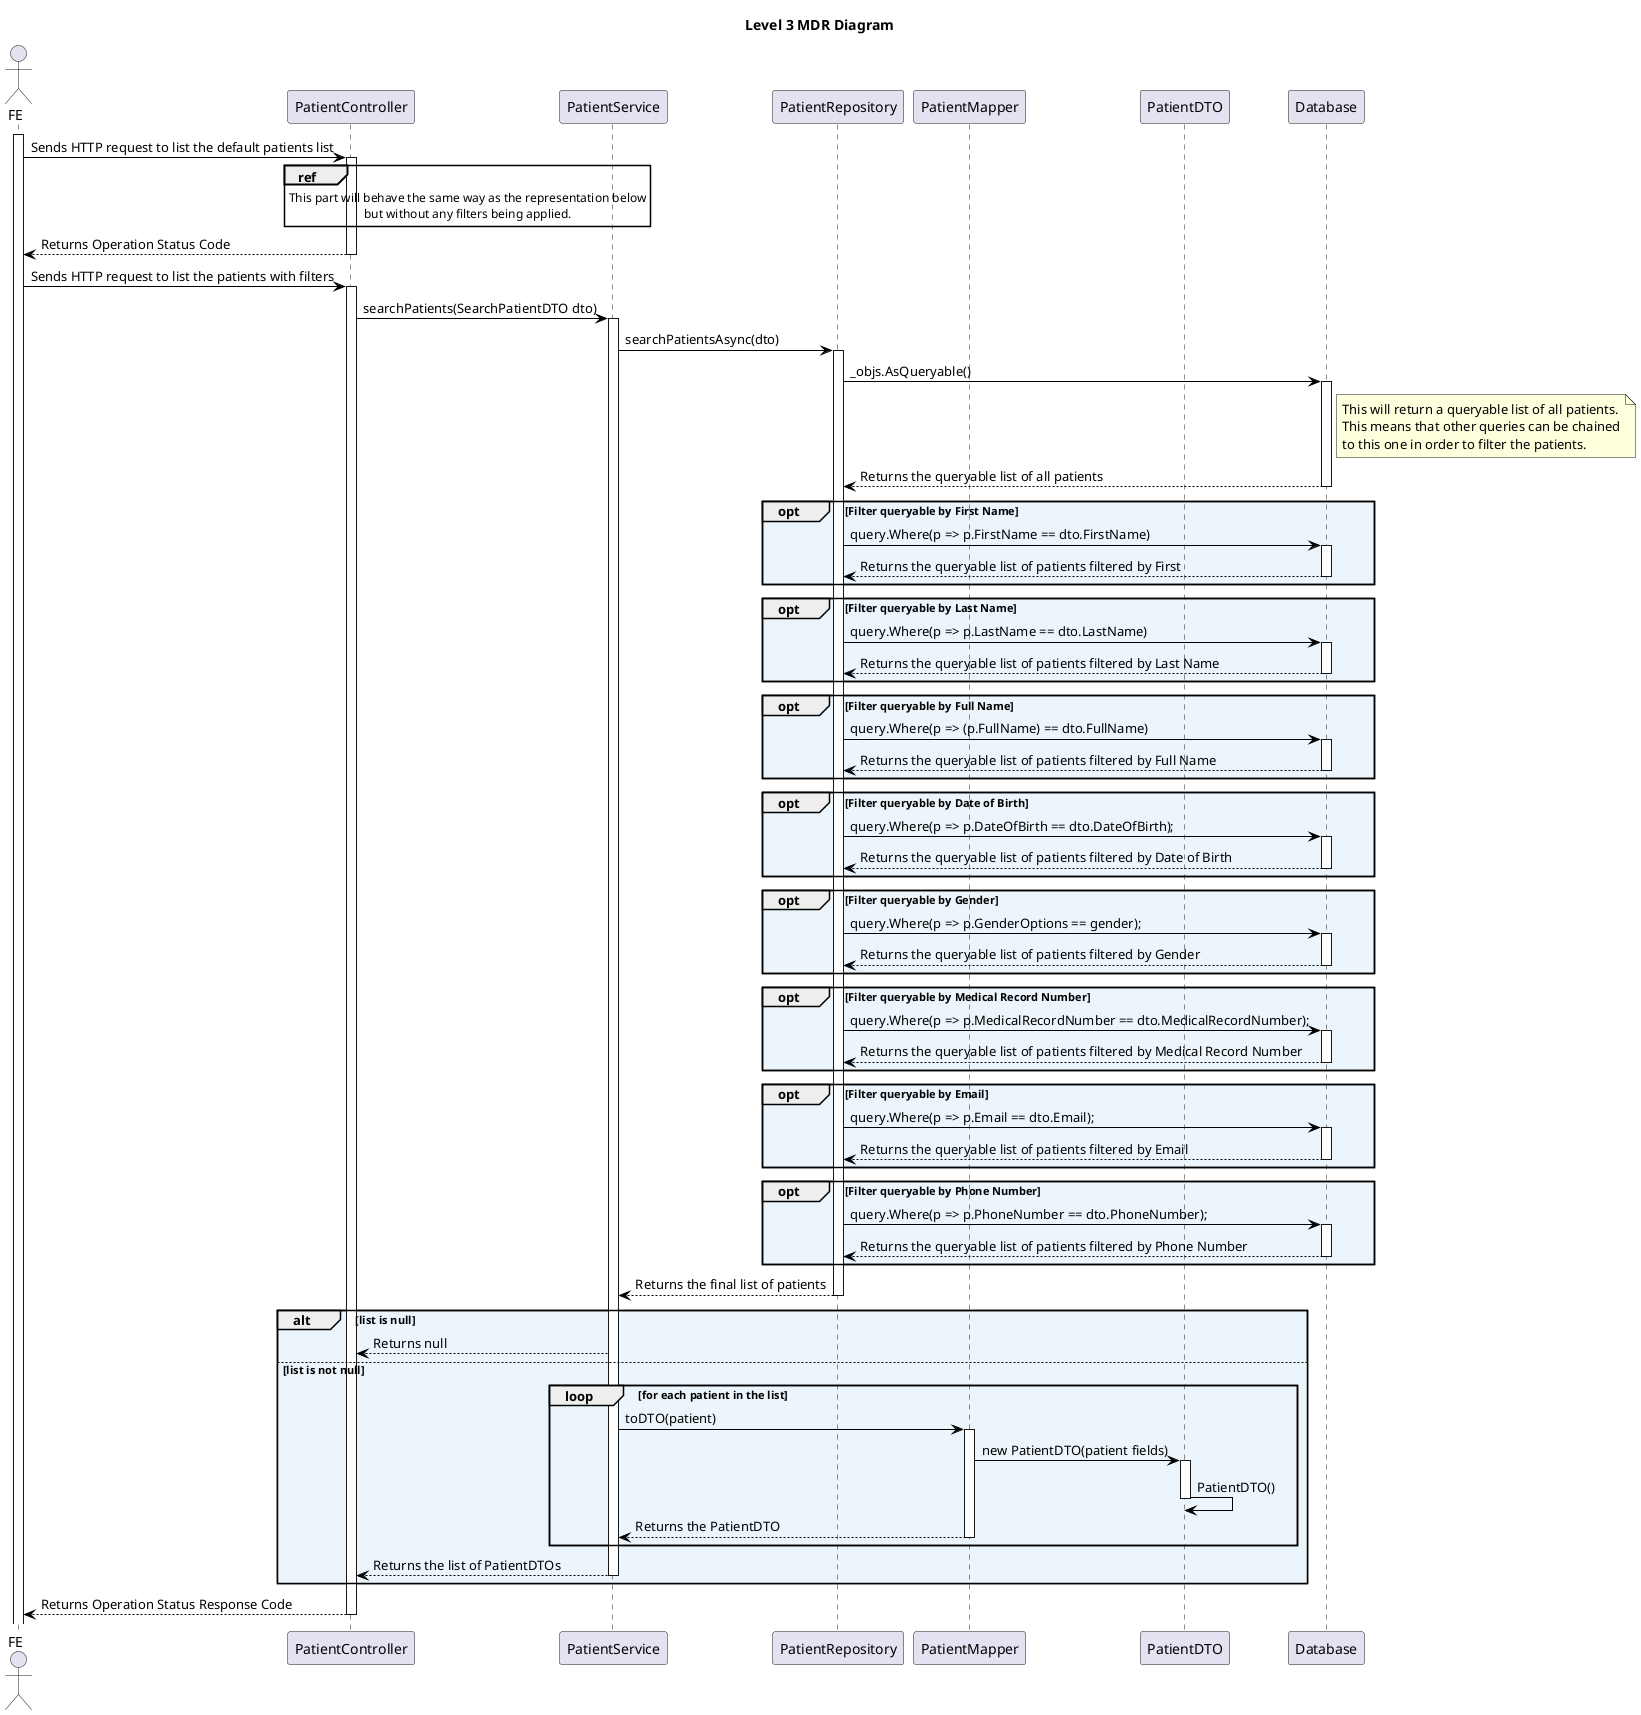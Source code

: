 @startuml level_3_MDR

title Level 3 MDR Diagram

hide empty members
'skinparam Linetype ortho

skinparam class {
    BackgroundColor<<valueObject>> #D6EAF8
    BackgroundColor<<root>> #FDEBD0
    BackgroundColor<<service>> #D1F2EB
    BackgroundColor #FEF9E7
    ArrowColor Black
}

skinparam package {
    BackgroundColor #EBF5FB
}
actor FE as FE
participant "PatientController" as C
participant "PatientService" as S
participant "PatientRepository" as R
participant "PatientMapper" as M
participant "PatientDTO" as D
participant "Database" as DB

activate FE
FE -> C: Sends HTTP request to list the default patients list
activate C
ref over C
    This part will behave the same way as the representation below
    but without any filters being applied.
end ref
C --> FE: Returns Operation Status Code
deactivate C
FE -> C: Sends HTTP request to list the patients with filters
activate C
C -> S: searchPatients(SearchPatientDTO dto)
activate S
S -> R: searchPatientsAsync(dto)
activate R
R -> DB: _objs.AsQueryable()
activate DB
note right of DB: This will return a queryable list of all patients.\nThis means that other queries can be chained\nto this one in order to filter the patients.
DB --> R: Returns the queryable list of all patients
deactivate DB
opt Filter queryable by First Name
    R -> DB: query.Where(p => p.FirstName == dto.FirstName)
    activate DB
    DB --> R: Returns the queryable list of patients filtered by First 
    deactivate DB
end
opt Filter queryable by Last Name
    R -> DB: query.Where(p => p.LastName == dto.LastName)
    activate DB
    DB --> R: Returns the queryable list of patients filtered by Last Name
    deactivate DB
end
opt Filter queryable by Full Name
    R -> DB: query.Where(p => (p.FullName) == dto.FullName)
    activate DB
    DB --> R: Returns the queryable list of patients filtered by Full Name
    deactivate DB
end
opt Filter queryable by Date of Birth
    R -> DB: query.Where(p => p.DateOfBirth == dto.DateOfBirth);
    activate DB
    DB --> R: Returns the queryable list of patients filtered by Date of Birth
    deactivate DB
end
opt Filter queryable by Gender
    R -> DB: query.Where(p => p.GenderOptions == gender);
    activate DB
    DB --> R: Returns the queryable list of patients filtered by Gender
    deactivate DB
end
opt Filter queryable by Medical Record Number
    R -> DB: query.Where(p => p.MedicalRecordNumber == dto.MedicalRecordNumber);
    activate DB
    DB --> R: Returns the queryable list of patients filtered by Medical Record Number
    deactivate DB
end
opt Filter queryable by Email
    R -> DB: query.Where(p => p.Email == dto.Email);
    activate DB
    DB --> R: Returns the queryable list of patients filtered by Email
    deactivate DB
end
opt Filter queryable by Phone Number
    R -> DB: query.Where(p => p.PhoneNumber == dto.PhoneNumber);
    activate DB
    DB --> R: Returns the queryable list of patients filtered by Phone Number
    deactivate DB
end
R --> S: Returns the final list of patients
deactivate R
alt list is null
    S --> C: Returns null
else list is not null
    loop for each patient in the list
        S -> M: toDTO(patient)
        activate M
        M -> D: new PatientDTO(patient fields)
        activate D
        D -> D: PatientDTO()
        deactivate D
        M --> S: Returns the PatientDTO
        deactivate M
    end
    S --> C: Returns the list of PatientDTOs
    deactivate S
end
C --> FE: Returns Operation Status Response Code
deactivate C


@enduml